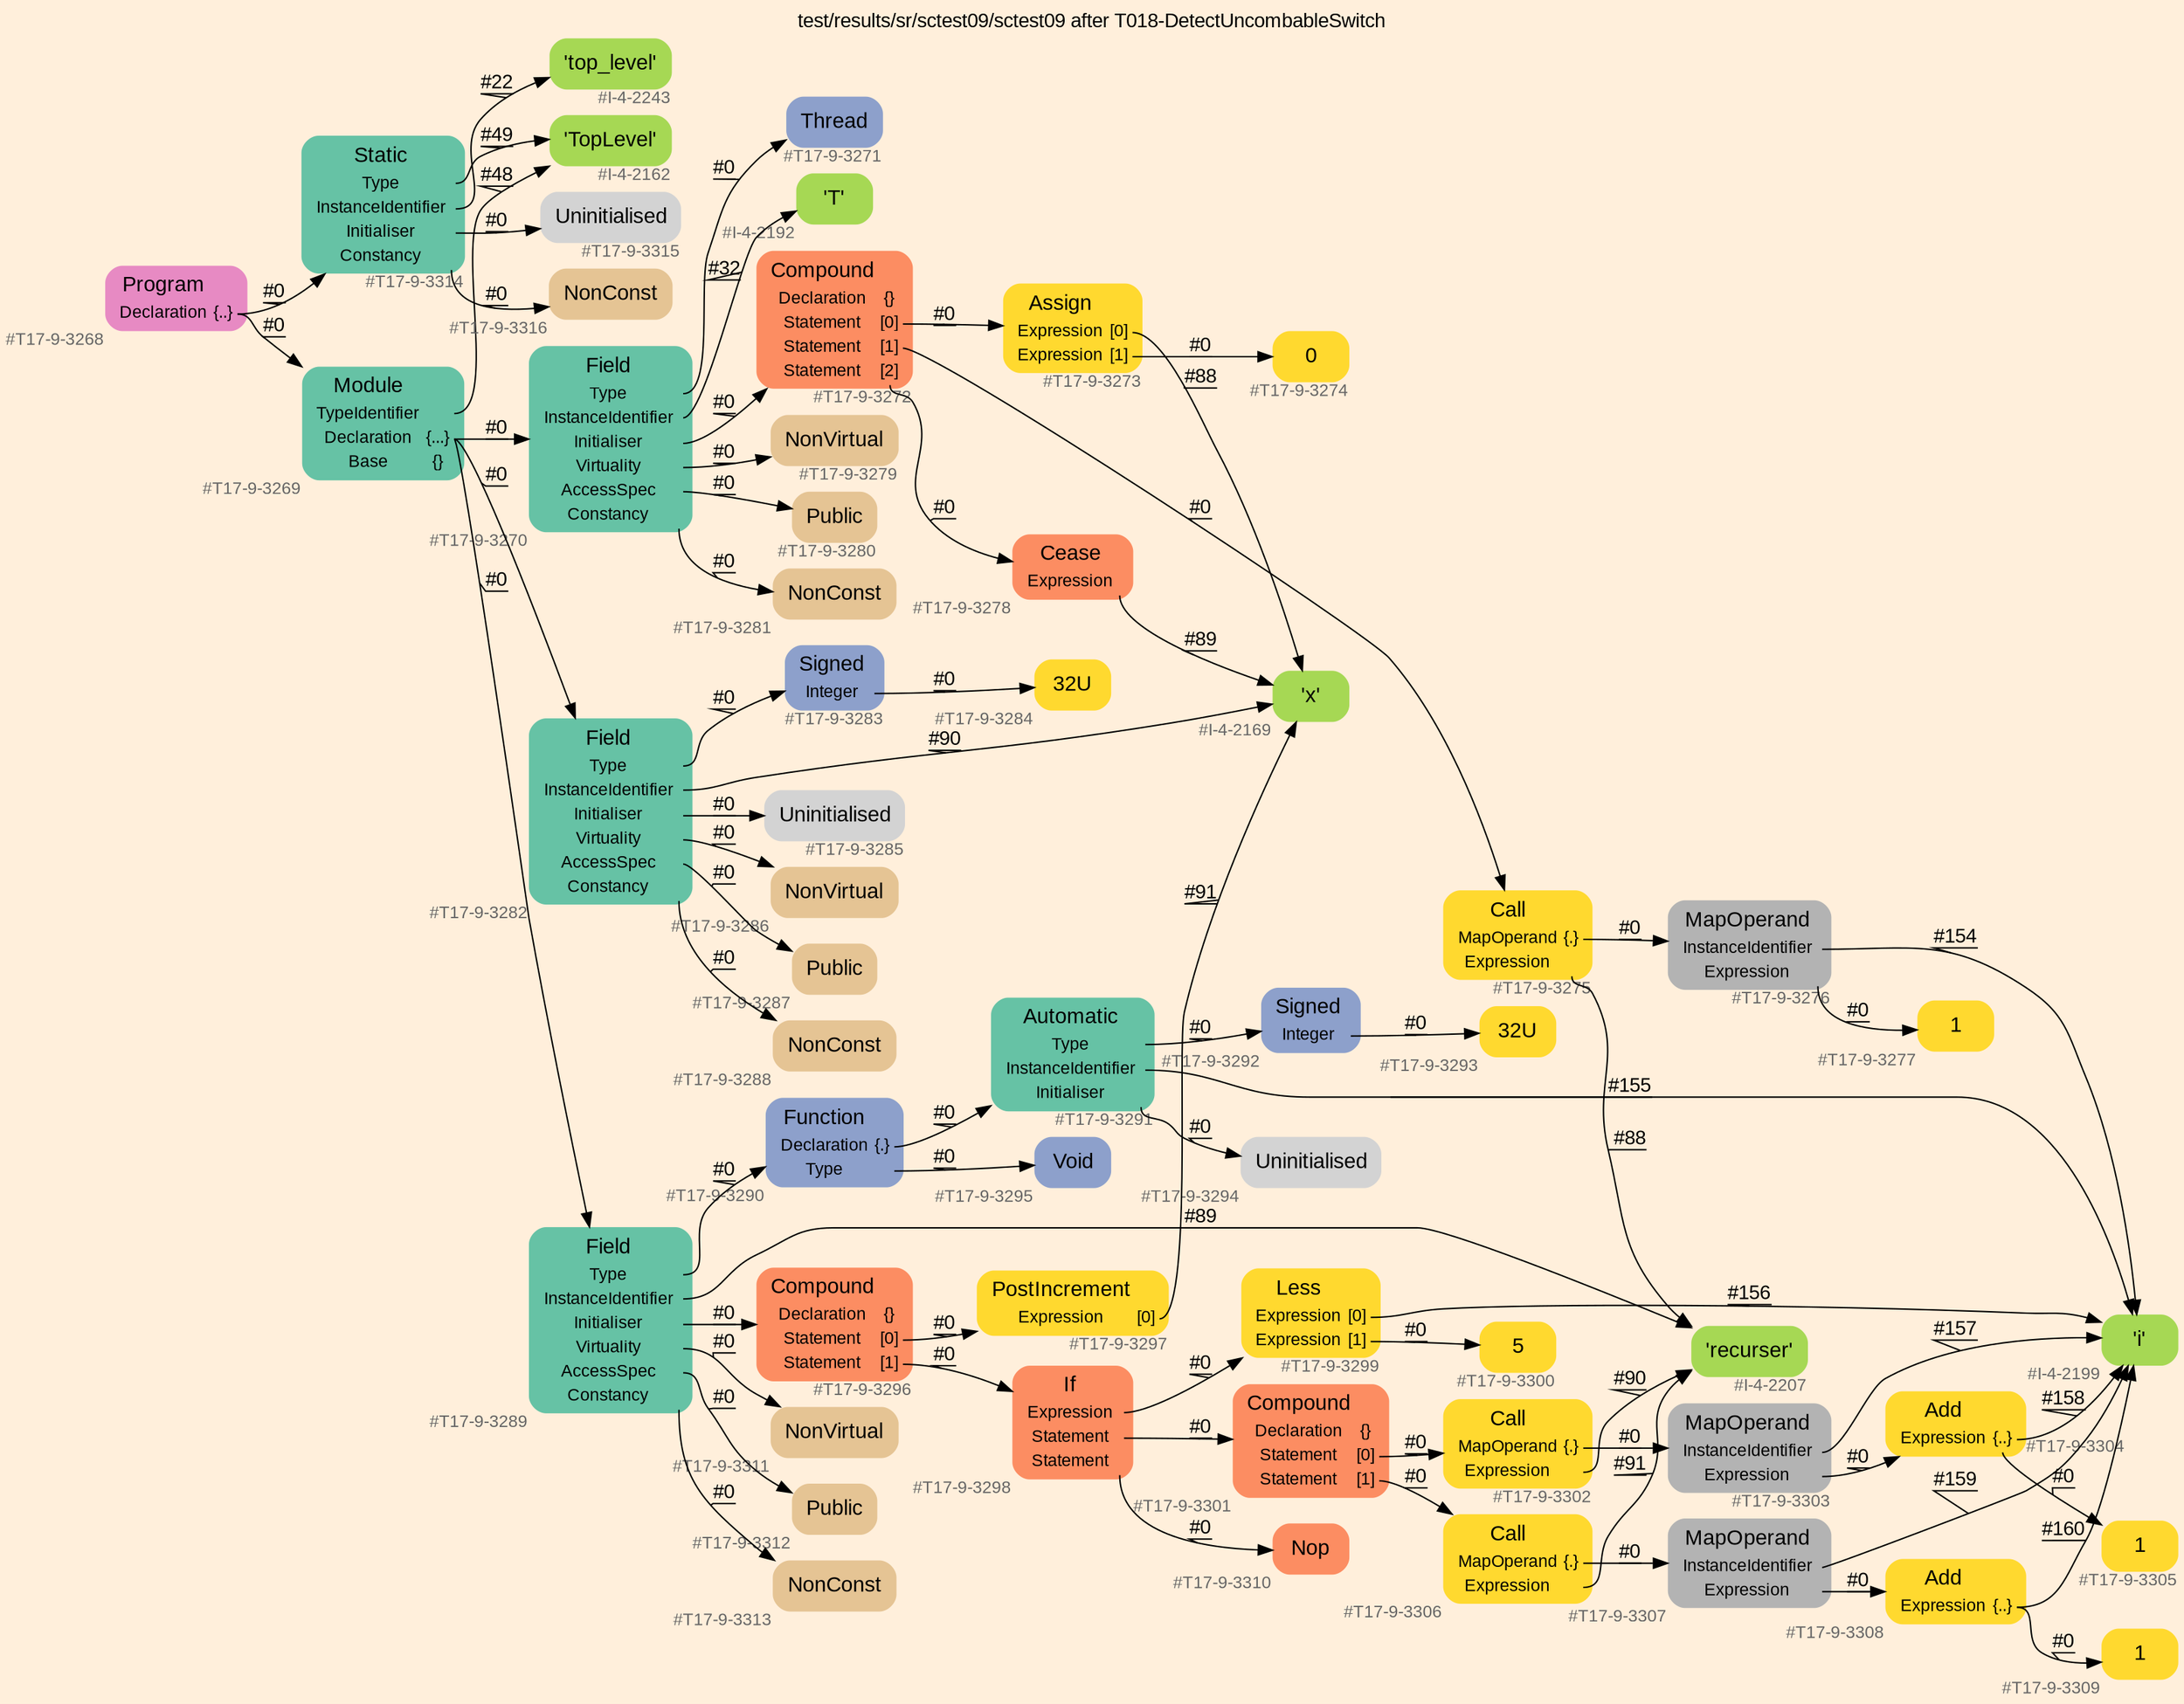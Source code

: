 digraph "test/results/sr/sctest09/sctest09 after T018-DetectUncombableSwitch" {
label = "test/results/sr/sctest09/sctest09 after T018-DetectUncombableSwitch"
labelloc = t
graph [
    rankdir = "LR"
    ranksep = 0.3
    bgcolor = antiquewhite1
    color = black
    fontcolor = black
    fontname = "Arial"
];
node [
    fontname = "Arial"
];
edge [
    fontname = "Arial"
];

// -------------------- node figure --------------------
// -------- block #T17-9-3268 ----------
"#T17-9-3268" [
    fillcolor = "/set28/4"
    xlabel = "#T17-9-3268"
    fontsize = "12"
    fontcolor = grey40
    shape = "plaintext"
    label = <<TABLE BORDER="0" CELLBORDER="0" CELLSPACING="0">
     <TR><TD><FONT COLOR="black" POINT-SIZE="15">Program</FONT></TD></TR>
     <TR><TD><FONT COLOR="black" POINT-SIZE="12">Declaration</FONT></TD><TD PORT="port0"><FONT COLOR="black" POINT-SIZE="12">{..}</FONT></TD></TR>
    </TABLE>>
    style = "rounded,filled"
];

// -------- block #T17-9-3269 ----------
"#T17-9-3269" [
    fillcolor = "/set28/1"
    xlabel = "#T17-9-3269"
    fontsize = "12"
    fontcolor = grey40
    shape = "plaintext"
    label = <<TABLE BORDER="0" CELLBORDER="0" CELLSPACING="0">
     <TR><TD><FONT COLOR="black" POINT-SIZE="15">Module</FONT></TD></TR>
     <TR><TD><FONT COLOR="black" POINT-SIZE="12">TypeIdentifier</FONT></TD><TD PORT="port0"></TD></TR>
     <TR><TD><FONT COLOR="black" POINT-SIZE="12">Declaration</FONT></TD><TD PORT="port1"><FONT COLOR="black" POINT-SIZE="12">{...}</FONT></TD></TR>
     <TR><TD><FONT COLOR="black" POINT-SIZE="12">Base</FONT></TD><TD PORT="port2"><FONT COLOR="black" POINT-SIZE="12">{}</FONT></TD></TR>
    </TABLE>>
    style = "rounded,filled"
];

// -------- block #I-4-2162 ----------
"#I-4-2162" [
    fillcolor = "/set28/5"
    xlabel = "#I-4-2162"
    fontsize = "12"
    fontcolor = grey40
    shape = "plaintext"
    label = <<TABLE BORDER="0" CELLBORDER="0" CELLSPACING="0">
     <TR><TD><FONT COLOR="black" POINT-SIZE="15">'TopLevel'</FONT></TD></TR>
    </TABLE>>
    style = "rounded,filled"
];

// -------- block #T17-9-3270 ----------
"#T17-9-3270" [
    fillcolor = "/set28/1"
    xlabel = "#T17-9-3270"
    fontsize = "12"
    fontcolor = grey40
    shape = "plaintext"
    label = <<TABLE BORDER="0" CELLBORDER="0" CELLSPACING="0">
     <TR><TD><FONT COLOR="black" POINT-SIZE="15">Field</FONT></TD></TR>
     <TR><TD><FONT COLOR="black" POINT-SIZE="12">Type</FONT></TD><TD PORT="port0"></TD></TR>
     <TR><TD><FONT COLOR="black" POINT-SIZE="12">InstanceIdentifier</FONT></TD><TD PORT="port1"></TD></TR>
     <TR><TD><FONT COLOR="black" POINT-SIZE="12">Initialiser</FONT></TD><TD PORT="port2"></TD></TR>
     <TR><TD><FONT COLOR="black" POINT-SIZE="12">Virtuality</FONT></TD><TD PORT="port3"></TD></TR>
     <TR><TD><FONT COLOR="black" POINT-SIZE="12">AccessSpec</FONT></TD><TD PORT="port4"></TD></TR>
     <TR><TD><FONT COLOR="black" POINT-SIZE="12">Constancy</FONT></TD><TD PORT="port5"></TD></TR>
    </TABLE>>
    style = "rounded,filled"
];

// -------- block #T17-9-3271 ----------
"#T17-9-3271" [
    fillcolor = "/set28/3"
    xlabel = "#T17-9-3271"
    fontsize = "12"
    fontcolor = grey40
    shape = "plaintext"
    label = <<TABLE BORDER="0" CELLBORDER="0" CELLSPACING="0">
     <TR><TD><FONT COLOR="black" POINT-SIZE="15">Thread</FONT></TD></TR>
    </TABLE>>
    style = "rounded,filled"
];

// -------- block #I-4-2192 ----------
"#I-4-2192" [
    fillcolor = "/set28/5"
    xlabel = "#I-4-2192"
    fontsize = "12"
    fontcolor = grey40
    shape = "plaintext"
    label = <<TABLE BORDER="0" CELLBORDER="0" CELLSPACING="0">
     <TR><TD><FONT COLOR="black" POINT-SIZE="15">'T'</FONT></TD></TR>
    </TABLE>>
    style = "rounded,filled"
];

// -------- block #T17-9-3272 ----------
"#T17-9-3272" [
    fillcolor = "/set28/2"
    xlabel = "#T17-9-3272"
    fontsize = "12"
    fontcolor = grey40
    shape = "plaintext"
    label = <<TABLE BORDER="0" CELLBORDER="0" CELLSPACING="0">
     <TR><TD><FONT COLOR="black" POINT-SIZE="15">Compound</FONT></TD></TR>
     <TR><TD><FONT COLOR="black" POINT-SIZE="12">Declaration</FONT></TD><TD PORT="port0"><FONT COLOR="black" POINT-SIZE="12">{}</FONT></TD></TR>
     <TR><TD><FONT COLOR="black" POINT-SIZE="12">Statement</FONT></TD><TD PORT="port1"><FONT COLOR="black" POINT-SIZE="12">[0]</FONT></TD></TR>
     <TR><TD><FONT COLOR="black" POINT-SIZE="12">Statement</FONT></TD><TD PORT="port2"><FONT COLOR="black" POINT-SIZE="12">[1]</FONT></TD></TR>
     <TR><TD><FONT COLOR="black" POINT-SIZE="12">Statement</FONT></TD><TD PORT="port3"><FONT COLOR="black" POINT-SIZE="12">[2]</FONT></TD></TR>
    </TABLE>>
    style = "rounded,filled"
];

// -------- block #T17-9-3273 ----------
"#T17-9-3273" [
    fillcolor = "/set28/6"
    xlabel = "#T17-9-3273"
    fontsize = "12"
    fontcolor = grey40
    shape = "plaintext"
    label = <<TABLE BORDER="0" CELLBORDER="0" CELLSPACING="0">
     <TR><TD><FONT COLOR="black" POINT-SIZE="15">Assign</FONT></TD></TR>
     <TR><TD><FONT COLOR="black" POINT-SIZE="12">Expression</FONT></TD><TD PORT="port0"><FONT COLOR="black" POINT-SIZE="12">[0]</FONT></TD></TR>
     <TR><TD><FONT COLOR="black" POINT-SIZE="12">Expression</FONT></TD><TD PORT="port1"><FONT COLOR="black" POINT-SIZE="12">[1]</FONT></TD></TR>
    </TABLE>>
    style = "rounded,filled"
];

// -------- block #I-4-2169 ----------
"#I-4-2169" [
    fillcolor = "/set28/5"
    xlabel = "#I-4-2169"
    fontsize = "12"
    fontcolor = grey40
    shape = "plaintext"
    label = <<TABLE BORDER="0" CELLBORDER="0" CELLSPACING="0">
     <TR><TD><FONT COLOR="black" POINT-SIZE="15">'x'</FONT></TD></TR>
    </TABLE>>
    style = "rounded,filled"
];

// -------- block #T17-9-3274 ----------
"#T17-9-3274" [
    fillcolor = "/set28/6"
    xlabel = "#T17-9-3274"
    fontsize = "12"
    fontcolor = grey40
    shape = "plaintext"
    label = <<TABLE BORDER="0" CELLBORDER="0" CELLSPACING="0">
     <TR><TD><FONT COLOR="black" POINT-SIZE="15">0</FONT></TD></TR>
    </TABLE>>
    style = "rounded,filled"
];

// -------- block #T17-9-3275 ----------
"#T17-9-3275" [
    fillcolor = "/set28/6"
    xlabel = "#T17-9-3275"
    fontsize = "12"
    fontcolor = grey40
    shape = "plaintext"
    label = <<TABLE BORDER="0" CELLBORDER="0" CELLSPACING="0">
     <TR><TD><FONT COLOR="black" POINT-SIZE="15">Call</FONT></TD></TR>
     <TR><TD><FONT COLOR="black" POINT-SIZE="12">MapOperand</FONT></TD><TD PORT="port0"><FONT COLOR="black" POINT-SIZE="12">{.}</FONT></TD></TR>
     <TR><TD><FONT COLOR="black" POINT-SIZE="12">Expression</FONT></TD><TD PORT="port1"></TD></TR>
    </TABLE>>
    style = "rounded,filled"
];

// -------- block #T17-9-3276 ----------
"#T17-9-3276" [
    fillcolor = "/set28/8"
    xlabel = "#T17-9-3276"
    fontsize = "12"
    fontcolor = grey40
    shape = "plaintext"
    label = <<TABLE BORDER="0" CELLBORDER="0" CELLSPACING="0">
     <TR><TD><FONT COLOR="black" POINT-SIZE="15">MapOperand</FONT></TD></TR>
     <TR><TD><FONT COLOR="black" POINT-SIZE="12">InstanceIdentifier</FONT></TD><TD PORT="port0"></TD></TR>
     <TR><TD><FONT COLOR="black" POINT-SIZE="12">Expression</FONT></TD><TD PORT="port1"></TD></TR>
    </TABLE>>
    style = "rounded,filled"
];

// -------- block #I-4-2199 ----------
"#I-4-2199" [
    fillcolor = "/set28/5"
    xlabel = "#I-4-2199"
    fontsize = "12"
    fontcolor = grey40
    shape = "plaintext"
    label = <<TABLE BORDER="0" CELLBORDER="0" CELLSPACING="0">
     <TR><TD><FONT COLOR="black" POINT-SIZE="15">'i'</FONT></TD></TR>
    </TABLE>>
    style = "rounded,filled"
];

// -------- block #T17-9-3277 ----------
"#T17-9-3277" [
    fillcolor = "/set28/6"
    xlabel = "#T17-9-3277"
    fontsize = "12"
    fontcolor = grey40
    shape = "plaintext"
    label = <<TABLE BORDER="0" CELLBORDER="0" CELLSPACING="0">
     <TR><TD><FONT COLOR="black" POINT-SIZE="15">1</FONT></TD></TR>
    </TABLE>>
    style = "rounded,filled"
];

// -------- block #I-4-2207 ----------
"#I-4-2207" [
    fillcolor = "/set28/5"
    xlabel = "#I-4-2207"
    fontsize = "12"
    fontcolor = grey40
    shape = "plaintext"
    label = <<TABLE BORDER="0" CELLBORDER="0" CELLSPACING="0">
     <TR><TD><FONT COLOR="black" POINT-SIZE="15">'recurser'</FONT></TD></TR>
    </TABLE>>
    style = "rounded,filled"
];

// -------- block #T17-9-3278 ----------
"#T17-9-3278" [
    fillcolor = "/set28/2"
    xlabel = "#T17-9-3278"
    fontsize = "12"
    fontcolor = grey40
    shape = "plaintext"
    label = <<TABLE BORDER="0" CELLBORDER="0" CELLSPACING="0">
     <TR><TD><FONT COLOR="black" POINT-SIZE="15">Cease</FONT></TD></TR>
     <TR><TD><FONT COLOR="black" POINT-SIZE="12">Expression</FONT></TD><TD PORT="port0"></TD></TR>
    </TABLE>>
    style = "rounded,filled"
];

// -------- block #T17-9-3279 ----------
"#T17-9-3279" [
    fillcolor = "/set28/7"
    xlabel = "#T17-9-3279"
    fontsize = "12"
    fontcolor = grey40
    shape = "plaintext"
    label = <<TABLE BORDER="0" CELLBORDER="0" CELLSPACING="0">
     <TR><TD><FONT COLOR="black" POINT-SIZE="15">NonVirtual</FONT></TD></TR>
    </TABLE>>
    style = "rounded,filled"
];

// -------- block #T17-9-3280 ----------
"#T17-9-3280" [
    fillcolor = "/set28/7"
    xlabel = "#T17-9-3280"
    fontsize = "12"
    fontcolor = grey40
    shape = "plaintext"
    label = <<TABLE BORDER="0" CELLBORDER="0" CELLSPACING="0">
     <TR><TD><FONT COLOR="black" POINT-SIZE="15">Public</FONT></TD></TR>
    </TABLE>>
    style = "rounded,filled"
];

// -------- block #T17-9-3281 ----------
"#T17-9-3281" [
    fillcolor = "/set28/7"
    xlabel = "#T17-9-3281"
    fontsize = "12"
    fontcolor = grey40
    shape = "plaintext"
    label = <<TABLE BORDER="0" CELLBORDER="0" CELLSPACING="0">
     <TR><TD><FONT COLOR="black" POINT-SIZE="15">NonConst</FONT></TD></TR>
    </TABLE>>
    style = "rounded,filled"
];

// -------- block #T17-9-3282 ----------
"#T17-9-3282" [
    fillcolor = "/set28/1"
    xlabel = "#T17-9-3282"
    fontsize = "12"
    fontcolor = grey40
    shape = "plaintext"
    label = <<TABLE BORDER="0" CELLBORDER="0" CELLSPACING="0">
     <TR><TD><FONT COLOR="black" POINT-SIZE="15">Field</FONT></TD></TR>
     <TR><TD><FONT COLOR="black" POINT-SIZE="12">Type</FONT></TD><TD PORT="port0"></TD></TR>
     <TR><TD><FONT COLOR="black" POINT-SIZE="12">InstanceIdentifier</FONT></TD><TD PORT="port1"></TD></TR>
     <TR><TD><FONT COLOR="black" POINT-SIZE="12">Initialiser</FONT></TD><TD PORT="port2"></TD></TR>
     <TR><TD><FONT COLOR="black" POINT-SIZE="12">Virtuality</FONT></TD><TD PORT="port3"></TD></TR>
     <TR><TD><FONT COLOR="black" POINT-SIZE="12">AccessSpec</FONT></TD><TD PORT="port4"></TD></TR>
     <TR><TD><FONT COLOR="black" POINT-SIZE="12">Constancy</FONT></TD><TD PORT="port5"></TD></TR>
    </TABLE>>
    style = "rounded,filled"
];

// -------- block #T17-9-3283 ----------
"#T17-9-3283" [
    fillcolor = "/set28/3"
    xlabel = "#T17-9-3283"
    fontsize = "12"
    fontcolor = grey40
    shape = "plaintext"
    label = <<TABLE BORDER="0" CELLBORDER="0" CELLSPACING="0">
     <TR><TD><FONT COLOR="black" POINT-SIZE="15">Signed</FONT></TD></TR>
     <TR><TD><FONT COLOR="black" POINT-SIZE="12">Integer</FONT></TD><TD PORT="port0"></TD></TR>
    </TABLE>>
    style = "rounded,filled"
];

// -------- block #T17-9-3284 ----------
"#T17-9-3284" [
    fillcolor = "/set28/6"
    xlabel = "#T17-9-3284"
    fontsize = "12"
    fontcolor = grey40
    shape = "plaintext"
    label = <<TABLE BORDER="0" CELLBORDER="0" CELLSPACING="0">
     <TR><TD><FONT COLOR="black" POINT-SIZE="15">32U</FONT></TD></TR>
    </TABLE>>
    style = "rounded,filled"
];

// -------- block #T17-9-3285 ----------
"#T17-9-3285" [
    xlabel = "#T17-9-3285"
    fontsize = "12"
    fontcolor = grey40
    shape = "plaintext"
    label = <<TABLE BORDER="0" CELLBORDER="0" CELLSPACING="0">
     <TR><TD><FONT COLOR="black" POINT-SIZE="15">Uninitialised</FONT></TD></TR>
    </TABLE>>
    style = "rounded,filled"
];

// -------- block #T17-9-3286 ----------
"#T17-9-3286" [
    fillcolor = "/set28/7"
    xlabel = "#T17-9-3286"
    fontsize = "12"
    fontcolor = grey40
    shape = "plaintext"
    label = <<TABLE BORDER="0" CELLBORDER="0" CELLSPACING="0">
     <TR><TD><FONT COLOR="black" POINT-SIZE="15">NonVirtual</FONT></TD></TR>
    </TABLE>>
    style = "rounded,filled"
];

// -------- block #T17-9-3287 ----------
"#T17-9-3287" [
    fillcolor = "/set28/7"
    xlabel = "#T17-9-3287"
    fontsize = "12"
    fontcolor = grey40
    shape = "plaintext"
    label = <<TABLE BORDER="0" CELLBORDER="0" CELLSPACING="0">
     <TR><TD><FONT COLOR="black" POINT-SIZE="15">Public</FONT></TD></TR>
    </TABLE>>
    style = "rounded,filled"
];

// -------- block #T17-9-3288 ----------
"#T17-9-3288" [
    fillcolor = "/set28/7"
    xlabel = "#T17-9-3288"
    fontsize = "12"
    fontcolor = grey40
    shape = "plaintext"
    label = <<TABLE BORDER="0" CELLBORDER="0" CELLSPACING="0">
     <TR><TD><FONT COLOR="black" POINT-SIZE="15">NonConst</FONT></TD></TR>
    </TABLE>>
    style = "rounded,filled"
];

// -------- block #T17-9-3289 ----------
"#T17-9-3289" [
    fillcolor = "/set28/1"
    xlabel = "#T17-9-3289"
    fontsize = "12"
    fontcolor = grey40
    shape = "plaintext"
    label = <<TABLE BORDER="0" CELLBORDER="0" CELLSPACING="0">
     <TR><TD><FONT COLOR="black" POINT-SIZE="15">Field</FONT></TD></TR>
     <TR><TD><FONT COLOR="black" POINT-SIZE="12">Type</FONT></TD><TD PORT="port0"></TD></TR>
     <TR><TD><FONT COLOR="black" POINT-SIZE="12">InstanceIdentifier</FONT></TD><TD PORT="port1"></TD></TR>
     <TR><TD><FONT COLOR="black" POINT-SIZE="12">Initialiser</FONT></TD><TD PORT="port2"></TD></TR>
     <TR><TD><FONT COLOR="black" POINT-SIZE="12">Virtuality</FONT></TD><TD PORT="port3"></TD></TR>
     <TR><TD><FONT COLOR="black" POINT-SIZE="12">AccessSpec</FONT></TD><TD PORT="port4"></TD></TR>
     <TR><TD><FONT COLOR="black" POINT-SIZE="12">Constancy</FONT></TD><TD PORT="port5"></TD></TR>
    </TABLE>>
    style = "rounded,filled"
];

// -------- block #T17-9-3290 ----------
"#T17-9-3290" [
    fillcolor = "/set28/3"
    xlabel = "#T17-9-3290"
    fontsize = "12"
    fontcolor = grey40
    shape = "plaintext"
    label = <<TABLE BORDER="0" CELLBORDER="0" CELLSPACING="0">
     <TR><TD><FONT COLOR="black" POINT-SIZE="15">Function</FONT></TD></TR>
     <TR><TD><FONT COLOR="black" POINT-SIZE="12">Declaration</FONT></TD><TD PORT="port0"><FONT COLOR="black" POINT-SIZE="12">{.}</FONT></TD></TR>
     <TR><TD><FONT COLOR="black" POINT-SIZE="12">Type</FONT></TD><TD PORT="port1"></TD></TR>
    </TABLE>>
    style = "rounded,filled"
];

// -------- block #T17-9-3291 ----------
"#T17-9-3291" [
    fillcolor = "/set28/1"
    xlabel = "#T17-9-3291"
    fontsize = "12"
    fontcolor = grey40
    shape = "plaintext"
    label = <<TABLE BORDER="0" CELLBORDER="0" CELLSPACING="0">
     <TR><TD><FONT COLOR="black" POINT-SIZE="15">Automatic</FONT></TD></TR>
     <TR><TD><FONT COLOR="black" POINT-SIZE="12">Type</FONT></TD><TD PORT="port0"></TD></TR>
     <TR><TD><FONT COLOR="black" POINT-SIZE="12">InstanceIdentifier</FONT></TD><TD PORT="port1"></TD></TR>
     <TR><TD><FONT COLOR="black" POINT-SIZE="12">Initialiser</FONT></TD><TD PORT="port2"></TD></TR>
    </TABLE>>
    style = "rounded,filled"
];

// -------- block #T17-9-3292 ----------
"#T17-9-3292" [
    fillcolor = "/set28/3"
    xlabel = "#T17-9-3292"
    fontsize = "12"
    fontcolor = grey40
    shape = "plaintext"
    label = <<TABLE BORDER="0" CELLBORDER="0" CELLSPACING="0">
     <TR><TD><FONT COLOR="black" POINT-SIZE="15">Signed</FONT></TD></TR>
     <TR><TD><FONT COLOR="black" POINT-SIZE="12">Integer</FONT></TD><TD PORT="port0"></TD></TR>
    </TABLE>>
    style = "rounded,filled"
];

// -------- block #T17-9-3293 ----------
"#T17-9-3293" [
    fillcolor = "/set28/6"
    xlabel = "#T17-9-3293"
    fontsize = "12"
    fontcolor = grey40
    shape = "plaintext"
    label = <<TABLE BORDER="0" CELLBORDER="0" CELLSPACING="0">
     <TR><TD><FONT COLOR="black" POINT-SIZE="15">32U</FONT></TD></TR>
    </TABLE>>
    style = "rounded,filled"
];

// -------- block #T17-9-3294 ----------
"#T17-9-3294" [
    xlabel = "#T17-9-3294"
    fontsize = "12"
    fontcolor = grey40
    shape = "plaintext"
    label = <<TABLE BORDER="0" CELLBORDER="0" CELLSPACING="0">
     <TR><TD><FONT COLOR="black" POINT-SIZE="15">Uninitialised</FONT></TD></TR>
    </TABLE>>
    style = "rounded,filled"
];

// -------- block #T17-9-3295 ----------
"#T17-9-3295" [
    fillcolor = "/set28/3"
    xlabel = "#T17-9-3295"
    fontsize = "12"
    fontcolor = grey40
    shape = "plaintext"
    label = <<TABLE BORDER="0" CELLBORDER="0" CELLSPACING="0">
     <TR><TD><FONT COLOR="black" POINT-SIZE="15">Void</FONT></TD></TR>
    </TABLE>>
    style = "rounded,filled"
];

// -------- block #T17-9-3296 ----------
"#T17-9-3296" [
    fillcolor = "/set28/2"
    xlabel = "#T17-9-3296"
    fontsize = "12"
    fontcolor = grey40
    shape = "plaintext"
    label = <<TABLE BORDER="0" CELLBORDER="0" CELLSPACING="0">
     <TR><TD><FONT COLOR="black" POINT-SIZE="15">Compound</FONT></TD></TR>
     <TR><TD><FONT COLOR="black" POINT-SIZE="12">Declaration</FONT></TD><TD PORT="port0"><FONT COLOR="black" POINT-SIZE="12">{}</FONT></TD></TR>
     <TR><TD><FONT COLOR="black" POINT-SIZE="12">Statement</FONT></TD><TD PORT="port1"><FONT COLOR="black" POINT-SIZE="12">[0]</FONT></TD></TR>
     <TR><TD><FONT COLOR="black" POINT-SIZE="12">Statement</FONT></TD><TD PORT="port2"><FONT COLOR="black" POINT-SIZE="12">[1]</FONT></TD></TR>
    </TABLE>>
    style = "rounded,filled"
];

// -------- block #T17-9-3297 ----------
"#T17-9-3297" [
    fillcolor = "/set28/6"
    xlabel = "#T17-9-3297"
    fontsize = "12"
    fontcolor = grey40
    shape = "plaintext"
    label = <<TABLE BORDER="0" CELLBORDER="0" CELLSPACING="0">
     <TR><TD><FONT COLOR="black" POINT-SIZE="15">PostIncrement</FONT></TD></TR>
     <TR><TD><FONT COLOR="black" POINT-SIZE="12">Expression</FONT></TD><TD PORT="port0"><FONT COLOR="black" POINT-SIZE="12">[0]</FONT></TD></TR>
    </TABLE>>
    style = "rounded,filled"
];

// -------- block #T17-9-3298 ----------
"#T17-9-3298" [
    fillcolor = "/set28/2"
    xlabel = "#T17-9-3298"
    fontsize = "12"
    fontcolor = grey40
    shape = "plaintext"
    label = <<TABLE BORDER="0" CELLBORDER="0" CELLSPACING="0">
     <TR><TD><FONT COLOR="black" POINT-SIZE="15">If</FONT></TD></TR>
     <TR><TD><FONT COLOR="black" POINT-SIZE="12">Expression</FONT></TD><TD PORT="port0"></TD></TR>
     <TR><TD><FONT COLOR="black" POINT-SIZE="12">Statement</FONT></TD><TD PORT="port1"></TD></TR>
     <TR><TD><FONT COLOR="black" POINT-SIZE="12">Statement</FONT></TD><TD PORT="port2"></TD></TR>
    </TABLE>>
    style = "rounded,filled"
];

// -------- block #T17-9-3299 ----------
"#T17-9-3299" [
    fillcolor = "/set28/6"
    xlabel = "#T17-9-3299"
    fontsize = "12"
    fontcolor = grey40
    shape = "plaintext"
    label = <<TABLE BORDER="0" CELLBORDER="0" CELLSPACING="0">
     <TR><TD><FONT COLOR="black" POINT-SIZE="15">Less</FONT></TD></TR>
     <TR><TD><FONT COLOR="black" POINT-SIZE="12">Expression</FONT></TD><TD PORT="port0"><FONT COLOR="black" POINT-SIZE="12">[0]</FONT></TD></TR>
     <TR><TD><FONT COLOR="black" POINT-SIZE="12">Expression</FONT></TD><TD PORT="port1"><FONT COLOR="black" POINT-SIZE="12">[1]</FONT></TD></TR>
    </TABLE>>
    style = "rounded,filled"
];

// -------- block #T17-9-3300 ----------
"#T17-9-3300" [
    fillcolor = "/set28/6"
    xlabel = "#T17-9-3300"
    fontsize = "12"
    fontcolor = grey40
    shape = "plaintext"
    label = <<TABLE BORDER="0" CELLBORDER="0" CELLSPACING="0">
     <TR><TD><FONT COLOR="black" POINT-SIZE="15">5</FONT></TD></TR>
    </TABLE>>
    style = "rounded,filled"
];

// -------- block #T17-9-3301 ----------
"#T17-9-3301" [
    fillcolor = "/set28/2"
    xlabel = "#T17-9-3301"
    fontsize = "12"
    fontcolor = grey40
    shape = "plaintext"
    label = <<TABLE BORDER="0" CELLBORDER="0" CELLSPACING="0">
     <TR><TD><FONT COLOR="black" POINT-SIZE="15">Compound</FONT></TD></TR>
     <TR><TD><FONT COLOR="black" POINT-SIZE="12">Declaration</FONT></TD><TD PORT="port0"><FONT COLOR="black" POINT-SIZE="12">{}</FONT></TD></TR>
     <TR><TD><FONT COLOR="black" POINT-SIZE="12">Statement</FONT></TD><TD PORT="port1"><FONT COLOR="black" POINT-SIZE="12">[0]</FONT></TD></TR>
     <TR><TD><FONT COLOR="black" POINT-SIZE="12">Statement</FONT></TD><TD PORT="port2"><FONT COLOR="black" POINT-SIZE="12">[1]</FONT></TD></TR>
    </TABLE>>
    style = "rounded,filled"
];

// -------- block #T17-9-3302 ----------
"#T17-9-3302" [
    fillcolor = "/set28/6"
    xlabel = "#T17-9-3302"
    fontsize = "12"
    fontcolor = grey40
    shape = "plaintext"
    label = <<TABLE BORDER="0" CELLBORDER="0" CELLSPACING="0">
     <TR><TD><FONT COLOR="black" POINT-SIZE="15">Call</FONT></TD></TR>
     <TR><TD><FONT COLOR="black" POINT-SIZE="12">MapOperand</FONT></TD><TD PORT="port0"><FONT COLOR="black" POINT-SIZE="12">{.}</FONT></TD></TR>
     <TR><TD><FONT COLOR="black" POINT-SIZE="12">Expression</FONT></TD><TD PORT="port1"></TD></TR>
    </TABLE>>
    style = "rounded,filled"
];

// -------- block #T17-9-3303 ----------
"#T17-9-3303" [
    fillcolor = "/set28/8"
    xlabel = "#T17-9-3303"
    fontsize = "12"
    fontcolor = grey40
    shape = "plaintext"
    label = <<TABLE BORDER="0" CELLBORDER="0" CELLSPACING="0">
     <TR><TD><FONT COLOR="black" POINT-SIZE="15">MapOperand</FONT></TD></TR>
     <TR><TD><FONT COLOR="black" POINT-SIZE="12">InstanceIdentifier</FONT></TD><TD PORT="port0"></TD></TR>
     <TR><TD><FONT COLOR="black" POINT-SIZE="12">Expression</FONT></TD><TD PORT="port1"></TD></TR>
    </TABLE>>
    style = "rounded,filled"
];

// -------- block #T17-9-3304 ----------
"#T17-9-3304" [
    fillcolor = "/set28/6"
    xlabel = "#T17-9-3304"
    fontsize = "12"
    fontcolor = grey40
    shape = "plaintext"
    label = <<TABLE BORDER="0" CELLBORDER="0" CELLSPACING="0">
     <TR><TD><FONT COLOR="black" POINT-SIZE="15">Add</FONT></TD></TR>
     <TR><TD><FONT COLOR="black" POINT-SIZE="12">Expression</FONT></TD><TD PORT="port0"><FONT COLOR="black" POINT-SIZE="12">{..}</FONT></TD></TR>
    </TABLE>>
    style = "rounded,filled"
];

// -------- block #T17-9-3305 ----------
"#T17-9-3305" [
    fillcolor = "/set28/6"
    xlabel = "#T17-9-3305"
    fontsize = "12"
    fontcolor = grey40
    shape = "plaintext"
    label = <<TABLE BORDER="0" CELLBORDER="0" CELLSPACING="0">
     <TR><TD><FONT COLOR="black" POINT-SIZE="15">1</FONT></TD></TR>
    </TABLE>>
    style = "rounded,filled"
];

// -------- block #T17-9-3306 ----------
"#T17-9-3306" [
    fillcolor = "/set28/6"
    xlabel = "#T17-9-3306"
    fontsize = "12"
    fontcolor = grey40
    shape = "plaintext"
    label = <<TABLE BORDER="0" CELLBORDER="0" CELLSPACING="0">
     <TR><TD><FONT COLOR="black" POINT-SIZE="15">Call</FONT></TD></TR>
     <TR><TD><FONT COLOR="black" POINT-SIZE="12">MapOperand</FONT></TD><TD PORT="port0"><FONT COLOR="black" POINT-SIZE="12">{.}</FONT></TD></TR>
     <TR><TD><FONT COLOR="black" POINT-SIZE="12">Expression</FONT></TD><TD PORT="port1"></TD></TR>
    </TABLE>>
    style = "rounded,filled"
];

// -------- block #T17-9-3307 ----------
"#T17-9-3307" [
    fillcolor = "/set28/8"
    xlabel = "#T17-9-3307"
    fontsize = "12"
    fontcolor = grey40
    shape = "plaintext"
    label = <<TABLE BORDER="0" CELLBORDER="0" CELLSPACING="0">
     <TR><TD><FONT COLOR="black" POINT-SIZE="15">MapOperand</FONT></TD></TR>
     <TR><TD><FONT COLOR="black" POINT-SIZE="12">InstanceIdentifier</FONT></TD><TD PORT="port0"></TD></TR>
     <TR><TD><FONT COLOR="black" POINT-SIZE="12">Expression</FONT></TD><TD PORT="port1"></TD></TR>
    </TABLE>>
    style = "rounded,filled"
];

// -------- block #T17-9-3308 ----------
"#T17-9-3308" [
    fillcolor = "/set28/6"
    xlabel = "#T17-9-3308"
    fontsize = "12"
    fontcolor = grey40
    shape = "plaintext"
    label = <<TABLE BORDER="0" CELLBORDER="0" CELLSPACING="0">
     <TR><TD><FONT COLOR="black" POINT-SIZE="15">Add</FONT></TD></TR>
     <TR><TD><FONT COLOR="black" POINT-SIZE="12">Expression</FONT></TD><TD PORT="port0"><FONT COLOR="black" POINT-SIZE="12">{..}</FONT></TD></TR>
    </TABLE>>
    style = "rounded,filled"
];

// -------- block #T17-9-3309 ----------
"#T17-9-3309" [
    fillcolor = "/set28/6"
    xlabel = "#T17-9-3309"
    fontsize = "12"
    fontcolor = grey40
    shape = "plaintext"
    label = <<TABLE BORDER="0" CELLBORDER="0" CELLSPACING="0">
     <TR><TD><FONT COLOR="black" POINT-SIZE="15">1</FONT></TD></TR>
    </TABLE>>
    style = "rounded,filled"
];

// -------- block #T17-9-3310 ----------
"#T17-9-3310" [
    fillcolor = "/set28/2"
    xlabel = "#T17-9-3310"
    fontsize = "12"
    fontcolor = grey40
    shape = "plaintext"
    label = <<TABLE BORDER="0" CELLBORDER="0" CELLSPACING="0">
     <TR><TD><FONT COLOR="black" POINT-SIZE="15">Nop</FONT></TD></TR>
    </TABLE>>
    style = "rounded,filled"
];

// -------- block #T17-9-3311 ----------
"#T17-9-3311" [
    fillcolor = "/set28/7"
    xlabel = "#T17-9-3311"
    fontsize = "12"
    fontcolor = grey40
    shape = "plaintext"
    label = <<TABLE BORDER="0" CELLBORDER="0" CELLSPACING="0">
     <TR><TD><FONT COLOR="black" POINT-SIZE="15">NonVirtual</FONT></TD></TR>
    </TABLE>>
    style = "rounded,filled"
];

// -------- block #T17-9-3312 ----------
"#T17-9-3312" [
    fillcolor = "/set28/7"
    xlabel = "#T17-9-3312"
    fontsize = "12"
    fontcolor = grey40
    shape = "plaintext"
    label = <<TABLE BORDER="0" CELLBORDER="0" CELLSPACING="0">
     <TR><TD><FONT COLOR="black" POINT-SIZE="15">Public</FONT></TD></TR>
    </TABLE>>
    style = "rounded,filled"
];

// -------- block #T17-9-3313 ----------
"#T17-9-3313" [
    fillcolor = "/set28/7"
    xlabel = "#T17-9-3313"
    fontsize = "12"
    fontcolor = grey40
    shape = "plaintext"
    label = <<TABLE BORDER="0" CELLBORDER="0" CELLSPACING="0">
     <TR><TD><FONT COLOR="black" POINT-SIZE="15">NonConst</FONT></TD></TR>
    </TABLE>>
    style = "rounded,filled"
];

// -------- block #T17-9-3314 ----------
"#T17-9-3314" [
    fillcolor = "/set28/1"
    xlabel = "#T17-9-3314"
    fontsize = "12"
    fontcolor = grey40
    shape = "plaintext"
    label = <<TABLE BORDER="0" CELLBORDER="0" CELLSPACING="0">
     <TR><TD><FONT COLOR="black" POINT-SIZE="15">Static</FONT></TD></TR>
     <TR><TD><FONT COLOR="black" POINT-SIZE="12">Type</FONT></TD><TD PORT="port0"></TD></TR>
     <TR><TD><FONT COLOR="black" POINT-SIZE="12">InstanceIdentifier</FONT></TD><TD PORT="port1"></TD></TR>
     <TR><TD><FONT COLOR="black" POINT-SIZE="12">Initialiser</FONT></TD><TD PORT="port2"></TD></TR>
     <TR><TD><FONT COLOR="black" POINT-SIZE="12">Constancy</FONT></TD><TD PORT="port3"></TD></TR>
    </TABLE>>
    style = "rounded,filled"
];

// -------- block #I-4-2243 ----------
"#I-4-2243" [
    fillcolor = "/set28/5"
    xlabel = "#I-4-2243"
    fontsize = "12"
    fontcolor = grey40
    shape = "plaintext"
    label = <<TABLE BORDER="0" CELLBORDER="0" CELLSPACING="0">
     <TR><TD><FONT COLOR="black" POINT-SIZE="15">'top_level'</FONT></TD></TR>
    </TABLE>>
    style = "rounded,filled"
];

// -------- block #T17-9-3315 ----------
"#T17-9-3315" [
    xlabel = "#T17-9-3315"
    fontsize = "12"
    fontcolor = grey40
    shape = "plaintext"
    label = <<TABLE BORDER="0" CELLBORDER="0" CELLSPACING="0">
     <TR><TD><FONT COLOR="black" POINT-SIZE="15">Uninitialised</FONT></TD></TR>
    </TABLE>>
    style = "rounded,filled"
];

// -------- block #T17-9-3316 ----------
"#T17-9-3316" [
    fillcolor = "/set28/7"
    xlabel = "#T17-9-3316"
    fontsize = "12"
    fontcolor = grey40
    shape = "plaintext"
    label = <<TABLE BORDER="0" CELLBORDER="0" CELLSPACING="0">
     <TR><TD><FONT COLOR="black" POINT-SIZE="15">NonConst</FONT></TD></TR>
    </TABLE>>
    style = "rounded,filled"
];

"#T17-9-3268":port0 -> "#T17-9-3269" [
    label = "#0"
    decorate = true
    color = black
    fontcolor = black
];

"#T17-9-3268":port0 -> "#T17-9-3314" [
    label = "#0"
    decorate = true
    color = black
    fontcolor = black
];

"#T17-9-3269":port0 -> "#I-4-2162" [
    label = "#48"
    decorate = true
    color = black
    fontcolor = black
];

"#T17-9-3269":port1 -> "#T17-9-3270" [
    label = "#0"
    decorate = true
    color = black
    fontcolor = black
];

"#T17-9-3269":port1 -> "#T17-9-3282" [
    label = "#0"
    decorate = true
    color = black
    fontcolor = black
];

"#T17-9-3269":port1 -> "#T17-9-3289" [
    label = "#0"
    decorate = true
    color = black
    fontcolor = black
];

"#T17-9-3270":port0 -> "#T17-9-3271" [
    label = "#0"
    decorate = true
    color = black
    fontcolor = black
];

"#T17-9-3270":port1 -> "#I-4-2192" [
    label = "#32"
    decorate = true
    color = black
    fontcolor = black
];

"#T17-9-3270":port2 -> "#T17-9-3272" [
    label = "#0"
    decorate = true
    color = black
    fontcolor = black
];

"#T17-9-3270":port3 -> "#T17-9-3279" [
    label = "#0"
    decorate = true
    color = black
    fontcolor = black
];

"#T17-9-3270":port4 -> "#T17-9-3280" [
    label = "#0"
    decorate = true
    color = black
    fontcolor = black
];

"#T17-9-3270":port5 -> "#T17-9-3281" [
    label = "#0"
    decorate = true
    color = black
    fontcolor = black
];

"#T17-9-3272":port1 -> "#T17-9-3273" [
    label = "#0"
    decorate = true
    color = black
    fontcolor = black
];

"#T17-9-3272":port2 -> "#T17-9-3275" [
    label = "#0"
    decorate = true
    color = black
    fontcolor = black
];

"#T17-9-3272":port3 -> "#T17-9-3278" [
    label = "#0"
    decorate = true
    color = black
    fontcolor = black
];

"#T17-9-3273":port0 -> "#I-4-2169" [
    label = "#88"
    decorate = true
    color = black
    fontcolor = black
];

"#T17-9-3273":port1 -> "#T17-9-3274" [
    label = "#0"
    decorate = true
    color = black
    fontcolor = black
];

"#T17-9-3275":port0 -> "#T17-9-3276" [
    label = "#0"
    decorate = true
    color = black
    fontcolor = black
];

"#T17-9-3275":port1 -> "#I-4-2207" [
    label = "#88"
    decorate = true
    color = black
    fontcolor = black
];

"#T17-9-3276":port0 -> "#I-4-2199" [
    label = "#154"
    decorate = true
    color = black
    fontcolor = black
];

"#T17-9-3276":port1 -> "#T17-9-3277" [
    label = "#0"
    decorate = true
    color = black
    fontcolor = black
];

"#T17-9-3278":port0 -> "#I-4-2169" [
    label = "#89"
    decorate = true
    color = black
    fontcolor = black
];

"#T17-9-3282":port0 -> "#T17-9-3283" [
    label = "#0"
    decorate = true
    color = black
    fontcolor = black
];

"#T17-9-3282":port1 -> "#I-4-2169" [
    label = "#90"
    decorate = true
    color = black
    fontcolor = black
];

"#T17-9-3282":port2 -> "#T17-9-3285" [
    label = "#0"
    decorate = true
    color = black
    fontcolor = black
];

"#T17-9-3282":port3 -> "#T17-9-3286" [
    label = "#0"
    decorate = true
    color = black
    fontcolor = black
];

"#T17-9-3282":port4 -> "#T17-9-3287" [
    label = "#0"
    decorate = true
    color = black
    fontcolor = black
];

"#T17-9-3282":port5 -> "#T17-9-3288" [
    label = "#0"
    decorate = true
    color = black
    fontcolor = black
];

"#T17-9-3283":port0 -> "#T17-9-3284" [
    label = "#0"
    decorate = true
    color = black
    fontcolor = black
];

"#T17-9-3289":port0 -> "#T17-9-3290" [
    label = "#0"
    decorate = true
    color = black
    fontcolor = black
];

"#T17-9-3289":port1 -> "#I-4-2207" [
    label = "#89"
    decorate = true
    color = black
    fontcolor = black
];

"#T17-9-3289":port2 -> "#T17-9-3296" [
    label = "#0"
    decorate = true
    color = black
    fontcolor = black
];

"#T17-9-3289":port3 -> "#T17-9-3311" [
    label = "#0"
    decorate = true
    color = black
    fontcolor = black
];

"#T17-9-3289":port4 -> "#T17-9-3312" [
    label = "#0"
    decorate = true
    color = black
    fontcolor = black
];

"#T17-9-3289":port5 -> "#T17-9-3313" [
    label = "#0"
    decorate = true
    color = black
    fontcolor = black
];

"#T17-9-3290":port0 -> "#T17-9-3291" [
    label = "#0"
    decorate = true
    color = black
    fontcolor = black
];

"#T17-9-3290":port1 -> "#T17-9-3295" [
    label = "#0"
    decorate = true
    color = black
    fontcolor = black
];

"#T17-9-3291":port0 -> "#T17-9-3292" [
    label = "#0"
    decorate = true
    color = black
    fontcolor = black
];

"#T17-9-3291":port1 -> "#I-4-2199" [
    label = "#155"
    decorate = true
    color = black
    fontcolor = black
];

"#T17-9-3291":port2 -> "#T17-9-3294" [
    label = "#0"
    decorate = true
    color = black
    fontcolor = black
];

"#T17-9-3292":port0 -> "#T17-9-3293" [
    label = "#0"
    decorate = true
    color = black
    fontcolor = black
];

"#T17-9-3296":port1 -> "#T17-9-3297" [
    label = "#0"
    decorate = true
    color = black
    fontcolor = black
];

"#T17-9-3296":port2 -> "#T17-9-3298" [
    label = "#0"
    decorate = true
    color = black
    fontcolor = black
];

"#T17-9-3297":port0 -> "#I-4-2169" [
    label = "#91"
    decorate = true
    color = black
    fontcolor = black
];

"#T17-9-3298":port0 -> "#T17-9-3299" [
    label = "#0"
    decorate = true
    color = black
    fontcolor = black
];

"#T17-9-3298":port1 -> "#T17-9-3301" [
    label = "#0"
    decorate = true
    color = black
    fontcolor = black
];

"#T17-9-3298":port2 -> "#T17-9-3310" [
    label = "#0"
    decorate = true
    color = black
    fontcolor = black
];

"#T17-9-3299":port0 -> "#I-4-2199" [
    label = "#156"
    decorate = true
    color = black
    fontcolor = black
];

"#T17-9-3299":port1 -> "#T17-9-3300" [
    label = "#0"
    decorate = true
    color = black
    fontcolor = black
];

"#T17-9-3301":port1 -> "#T17-9-3302" [
    label = "#0"
    decorate = true
    color = black
    fontcolor = black
];

"#T17-9-3301":port2 -> "#T17-9-3306" [
    label = "#0"
    decorate = true
    color = black
    fontcolor = black
];

"#T17-9-3302":port0 -> "#T17-9-3303" [
    label = "#0"
    decorate = true
    color = black
    fontcolor = black
];

"#T17-9-3302":port1 -> "#I-4-2207" [
    label = "#90"
    decorate = true
    color = black
    fontcolor = black
];

"#T17-9-3303":port0 -> "#I-4-2199" [
    label = "#157"
    decorate = true
    color = black
    fontcolor = black
];

"#T17-9-3303":port1 -> "#T17-9-3304" [
    label = "#0"
    decorate = true
    color = black
    fontcolor = black
];

"#T17-9-3304":port0 -> "#I-4-2199" [
    label = "#158"
    decorate = true
    color = black
    fontcolor = black
];

"#T17-9-3304":port0 -> "#T17-9-3305" [
    label = "#0"
    decorate = true
    color = black
    fontcolor = black
];

"#T17-9-3306":port0 -> "#T17-9-3307" [
    label = "#0"
    decorate = true
    color = black
    fontcolor = black
];

"#T17-9-3306":port1 -> "#I-4-2207" [
    label = "#91"
    decorate = true
    color = black
    fontcolor = black
];

"#T17-9-3307":port0 -> "#I-4-2199" [
    label = "#159"
    decorate = true
    color = black
    fontcolor = black
];

"#T17-9-3307":port1 -> "#T17-9-3308" [
    label = "#0"
    decorate = true
    color = black
    fontcolor = black
];

"#T17-9-3308":port0 -> "#I-4-2199" [
    label = "#160"
    decorate = true
    color = black
    fontcolor = black
];

"#T17-9-3308":port0 -> "#T17-9-3309" [
    label = "#0"
    decorate = true
    color = black
    fontcolor = black
];

"#T17-9-3314":port0 -> "#I-4-2162" [
    label = "#49"
    decorate = true
    color = black
    fontcolor = black
];

"#T17-9-3314":port1 -> "#I-4-2243" [
    label = "#22"
    decorate = true
    color = black
    fontcolor = black
];

"#T17-9-3314":port2 -> "#T17-9-3315" [
    label = "#0"
    decorate = true
    color = black
    fontcolor = black
];

"#T17-9-3314":port3 -> "#T17-9-3316" [
    label = "#0"
    decorate = true
    color = black
    fontcolor = black
];


}
